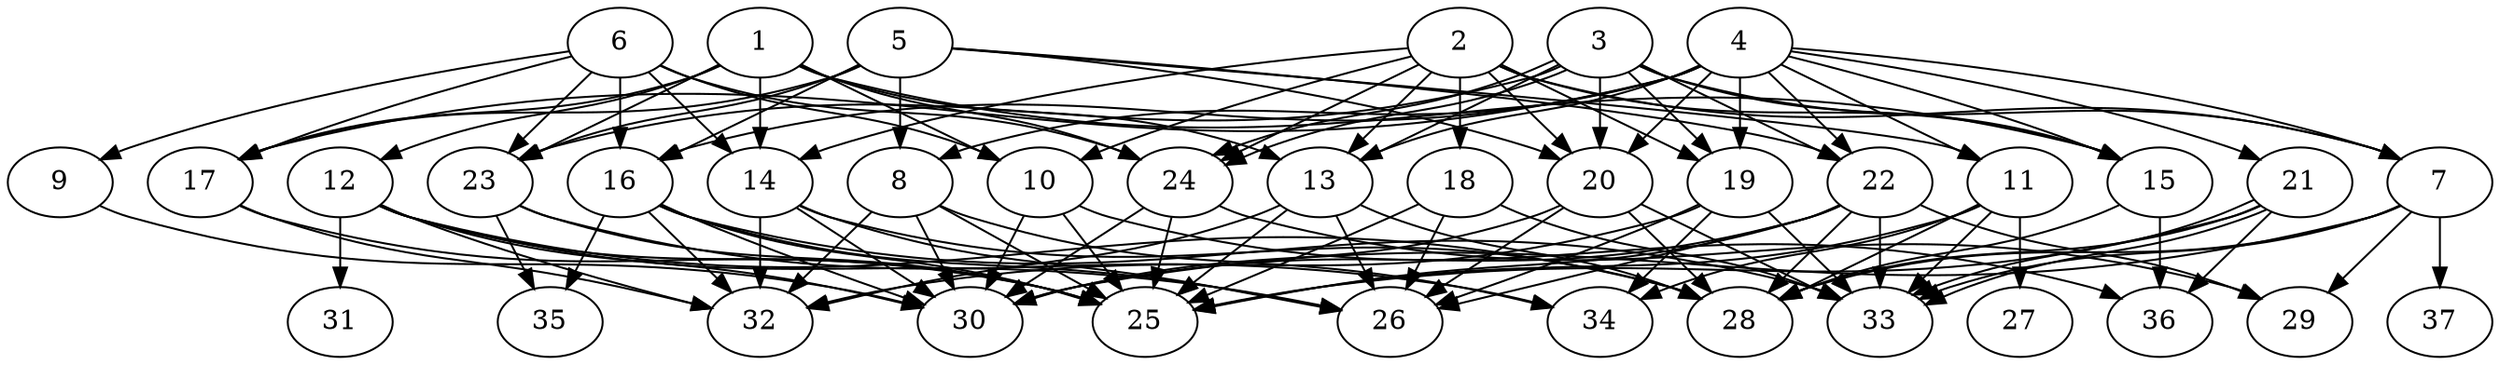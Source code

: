 // DAG (tier=3-complex, mode=data, n=37, ccr=0.501, fat=0.701, density=0.687, regular=0.227, jump=0.254, mindata=4194304, maxdata=33554432)
// DAG automatically generated by daggen at Sun Aug 24 16:33:35 2025
// /home/ermia/Project/Environments/daggen/bin/daggen --dot --ccr 0.501 --fat 0.701 --regular 0.227 --density 0.687 --jump 0.254 --mindata 4194304 --maxdata 33554432 -n 37 
digraph G {
  1 [size="9064660964292215808", alpha="0.07", expect_size="4532330482146107904"]
  1 -> 10 [size ="4371451134083072"]
  1 -> 12 [size ="4371451134083072"]
  1 -> 13 [size ="4371451134083072"]
  1 -> 14 [size ="4371451134083072"]
  1 -> 15 [size ="4371451134083072"]
  1 -> 17 [size ="4371451134083072"]
  1 -> 23 [size ="4371451134083072"]
  1 -> 24 [size ="4371451134083072"]
  2 [size="300574401296542208", alpha="0.12", expect_size="150287200648271104"]
  2 -> 7 [size ="5153921907556352"]
  2 -> 10 [size ="5153921907556352"]
  2 -> 13 [size ="5153921907556352"]
  2 -> 14 [size ="5153921907556352"]
  2 -> 15 [size ="5153921907556352"]
  2 -> 18 [size ="5153921907556352"]
  2 -> 19 [size ="5153921907556352"]
  2 -> 20 [size ="5153921907556352"]
  2 -> 24 [size ="5153921907556352"]
  3 [size="82792196413529840", alpha="0.11", expect_size="41396098206764920"]
  3 -> 7 [size ="1400930494840832"]
  3 -> 13 [size ="1400930494840832"]
  3 -> 15 [size ="1400930494840832"]
  3 -> 19 [size ="1400930494840832"]
  3 -> 20 [size ="1400930494840832"]
  3 -> 22 [size ="1400930494840832"]
  3 -> 23 [size ="1400930494840832"]
  3 -> 24 [size ="1400930494840832"]
  3 -> 24 [size ="1400930494840832"]
  4 [size="12084409664016482304000", alpha="0.14", expect_size="6042204832008241152000"]
  4 -> 7 [size ="4212826885324800"]
  4 -> 8 [size ="4212826885324800"]
  4 -> 11 [size ="4212826885324800"]
  4 -> 13 [size ="4212826885324800"]
  4 -> 15 [size ="4212826885324800"]
  4 -> 16 [size ="4212826885324800"]
  4 -> 17 [size ="4212826885324800"]
  4 -> 19 [size ="4212826885324800"]
  4 -> 20 [size ="4212826885324800"]
  4 -> 21 [size ="4212826885324800"]
  4 -> 22 [size ="4212826885324800"]
  5 [size="26647992124593055727616", alpha="0.10", expect_size="13323996062296527863808"]
  5 -> 8 [size ="7137284050649088"]
  5 -> 11 [size ="7137284050649088"]
  5 -> 16 [size ="7137284050649088"]
  5 -> 17 [size ="7137284050649088"]
  5 -> 20 [size ="7137284050649088"]
  5 -> 22 [size ="7137284050649088"]
  5 -> 23 [size ="7137284050649088"]
  6 [size="75969883458706079744", alpha="0.14", expect_size="37984941729353039872"]
  6 -> 9 [size ="143499689197568"]
  6 -> 10 [size ="143499689197568"]
  6 -> 14 [size ="143499689197568"]
  6 -> 16 [size ="143499689197568"]
  6 -> 17 [size ="143499689197568"]
  6 -> 23 [size ="143499689197568"]
  6 -> 24 [size ="143499689197568"]
  7 [size="1760040349071016960", alpha="0.07", expect_size="880020174535508480"]
  7 -> 28 [size ="3641121909506048"]
  7 -> 29 [size ="3641121909506048"]
  7 -> 30 [size ="3641121909506048"]
  7 -> 33 [size ="3641121909506048"]
  7 -> 37 [size ="3641121909506048"]
  8 [size="1751449331294032896", alpha="0.18", expect_size="875724665647016448"]
  8 -> 25 [size ="1119061278720000"]
  8 -> 30 [size ="1119061278720000"]
  8 -> 32 [size ="1119061278720000"]
  8 -> 34 [size ="1119061278720000"]
  9 [size="188807959243787360", alpha="0.16", expect_size="94403979621893680"]
  9 -> 30 [size ="298977538867200"]
  10 [size="1779230438934934", alpha="0.06", expect_size="889615219467467"]
  10 -> 25 [size ="152376077975552"]
  10 -> 30 [size ="152376077975552"]
  10 -> 36 [size ="152376077975552"]
  11 [size="268012277376815616", alpha="0.12", expect_size="134006138688407808"]
  11 -> 25 [size ="8665260936396800"]
  11 -> 27 [size ="8665260936396800"]
  11 -> 28 [size ="8665260936396800"]
  11 -> 33 [size ="8665260936396800"]
  11 -> 34 [size ="8665260936396800"]
  12 [size="479769172683784192000", alpha="0.20", expect_size="239884586341892096000"]
  12 -> 25 [size ="490280792883200"]
  12 -> 26 [size ="490280792883200"]
  12 -> 28 [size ="490280792883200"]
  12 -> 30 [size ="490280792883200"]
  12 -> 31 [size ="490280792883200"]
  12 -> 32 [size ="490280792883200"]
  13 [size="7893270284142135296", alpha="0.12", expect_size="3946635142071067648"]
  13 -> 25 [size ="3647766131638272"]
  13 -> 26 [size ="3647766131638272"]
  13 -> 28 [size ="3647766131638272"]
  13 -> 32 [size ="3647766131638272"]
  14 [size="3475910950181318688768", alpha="0.19", expect_size="1737955475090659344384"]
  14 -> 26 [size ="1835702987784192"]
  14 -> 28 [size ="1835702987784192"]
  14 -> 30 [size ="1835702987784192"]
  14 -> 32 [size ="1835702987784192"]
  15 [size="103541838839136416", alpha="0.13", expect_size="51770919419568208"]
  15 -> 28 [size ="1865105662803968"]
  15 -> 36 [size ="1865105662803968"]
  16 [size="33907673817578016", alpha="0.07", expect_size="16953836908789008"]
  16 -> 25 [size ="1354703686336512"]
  16 -> 26 [size ="1354703686336512"]
  16 -> 30 [size ="1354703686336512"]
  16 -> 32 [size ="1354703686336512"]
  16 -> 33 [size ="1354703686336512"]
  16 -> 35 [size ="1354703686336512"]
  17 [size="4307959001913491456000", alpha="0.08", expect_size="2153979500956745728000"]
  17 -> 25 [size ="2118057249996800"]
  17 -> 32 [size ="2118057249996800"]
  18 [size="28478044710983646052352", alpha="0.18", expect_size="14239022355491823026176"]
  18 -> 25 [size ="7460422651215872"]
  18 -> 26 [size ="7460422651215872"]
  18 -> 33 [size ="7460422651215872"]
  19 [size="17088451096900419584", alpha="0.02", expect_size="8544225548450209792"]
  19 -> 26 [size ="8397748227276800"]
  19 -> 32 [size ="8397748227276800"]
  19 -> 33 [size ="8397748227276800"]
  19 -> 34 [size ="8397748227276800"]
  20 [size="17522838967865573376000", alpha="0.07", expect_size="8761419483932786688000"]
  20 -> 26 [size ="5397089668300800"]
  20 -> 28 [size ="5397089668300800"]
  20 -> 30 [size ="5397089668300800"]
  20 -> 33 [size ="5397089668300800"]
  21 [size="98271821000378528", alpha="0.17", expect_size="49135910500189264"]
  21 -> 25 [size ="2487749420515328"]
  21 -> 28 [size ="2487749420515328"]
  21 -> 33 [size ="2487749420515328"]
  21 -> 33 [size ="2487749420515328"]
  21 -> 36 [size ="2487749420515328"]
  22 [size="29144953315540386971648", alpha="0.06", expect_size="14572476657770193485824"]
  22 -> 25 [size ="7576446537039872"]
  22 -> 26 [size ="7576446537039872"]
  22 -> 28 [size ="7576446537039872"]
  22 -> 29 [size ="7576446537039872"]
  22 -> 30 [size ="7576446537039872"]
  22 -> 33 [size ="7576446537039872"]
  23 [size="110000972030345376", alpha="0.07", expect_size="55000486015172688"]
  23 -> 25 [size ="194321844273152"]
  23 -> 34 [size ="194321844273152"]
  23 -> 35 [size ="194321844273152"]
  24 [size="3798378793205520924672", alpha="0.16", expect_size="1899189396602760462336"]
  24 -> 25 [size ="1947550982602752"]
  24 -> 29 [size ="1947550982602752"]
  24 -> 30 [size ="1947550982602752"]
  25 [size="75375866068809680", alpha="0.04", expect_size="37687933034404840"]
  26 [size="121972694814905360", alpha="0.07", expect_size="60986347407452680"]
  27 [size="7825262285820765667328", alpha="0.06", expect_size="3912631142910382833664"]
  28 [size="68679208033797600", alpha="0.17", expect_size="34339604016898800"]
  29 [size="13241732172082194", alpha="0.20", expect_size="6620866086041097"]
  30 [size="7800791219644894208", alpha="0.14", expect_size="3900395609822447104"]
  31 [size="7873795922728109211648", alpha="0.18", expect_size="3936897961364054605824"]
  32 [size="219647867360260192", alpha="0.19", expect_size="109823933680130096"]
  33 [size="216004213522474208", alpha="0.19", expect_size="108002106761237104"]
  34 [size="7797279030400206848", alpha="0.08", expect_size="3898639515200103424"]
  35 [size="316403693311890368", alpha="0.04", expect_size="158201846655945184"]
  36 [size="31991444213980332", alpha="0.08", expect_size="15995722106990166"]
  37 [size="287581151936179680", alpha="0.10", expect_size="143790575968089840"]
}